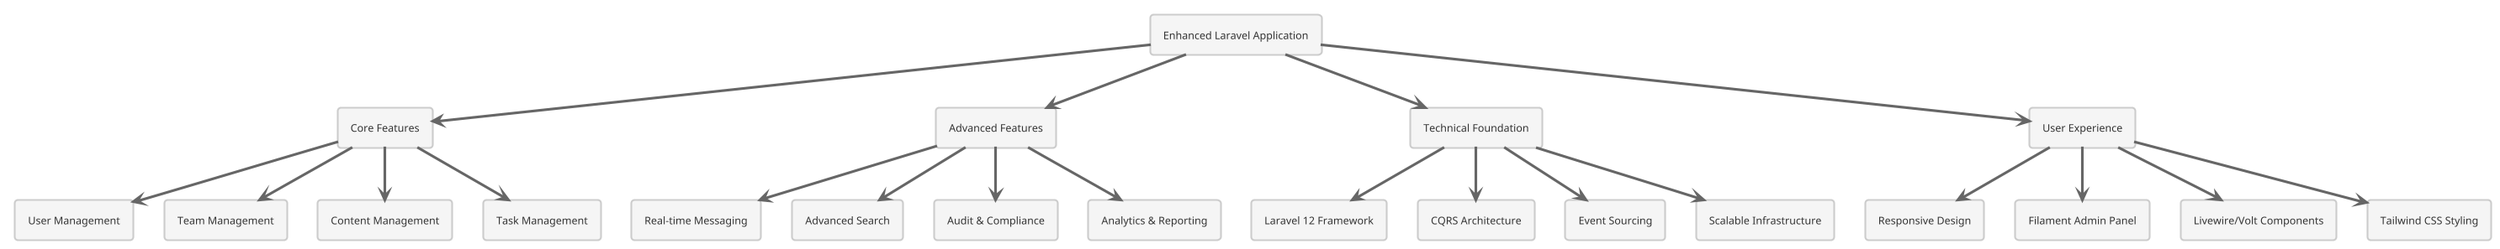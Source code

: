 @startuml Project Overview (Light Mode)

' Light mode theme
!theme cerulean
skinparam backgroundColor #FFFFFF
skinparam ArrowColor #666666
skinparam shadowing false
skinparam DefaultFontColor #333333

' Define styles
skinparam rectangle {
    BackgroundColor #f5f5f5
    BorderColor #cccccc
    FontColor #333333
}

' Main components
rectangle "Enhanced Laravel Application" as A

' Main categories
rectangle "Core Features" as B
rectangle "Advanced Features" as C
rectangle "Technical Foundation" as D
rectangle "User Experience" as E

' Core features
rectangle "User Management" as B1
rectangle "Team Management" as B2
rectangle "Content Management" as B3
rectangle "Task Management" as B4

' Advanced features
rectangle "Real-time Messaging" as C1
rectangle "Advanced Search" as C2
rectangle "Audit & Compliance" as C3
rectangle "Analytics & Reporting" as C4

' Technical foundation
rectangle "Laravel 12 Framework" as D1
rectangle "CQRS Architecture" as D2
rectangle "Event Sourcing" as D3
rectangle "Scalable Infrastructure" as D4

' User experience
rectangle "Responsive Design" as E1
rectangle "Filament Admin Panel" as E2
rectangle "Livewire/Volt Components" as E3
rectangle "Tailwind CSS Styling" as E4

' Connections
A -down-> B
A -down-> C
A -down-> D
A -down-> E

B -down-> B1
B -down-> B2
B -down-> B3
B -down-> B4

C -down-> C1
C -down-> C2
C -down-> C3
C -down-> C4

D -down-> D1
D -down-> D2
D -down-> D3
D -down-> D4

E -down-> E1
E -down-> E2
E -down-> E3
E -down-> E4

@enduml
